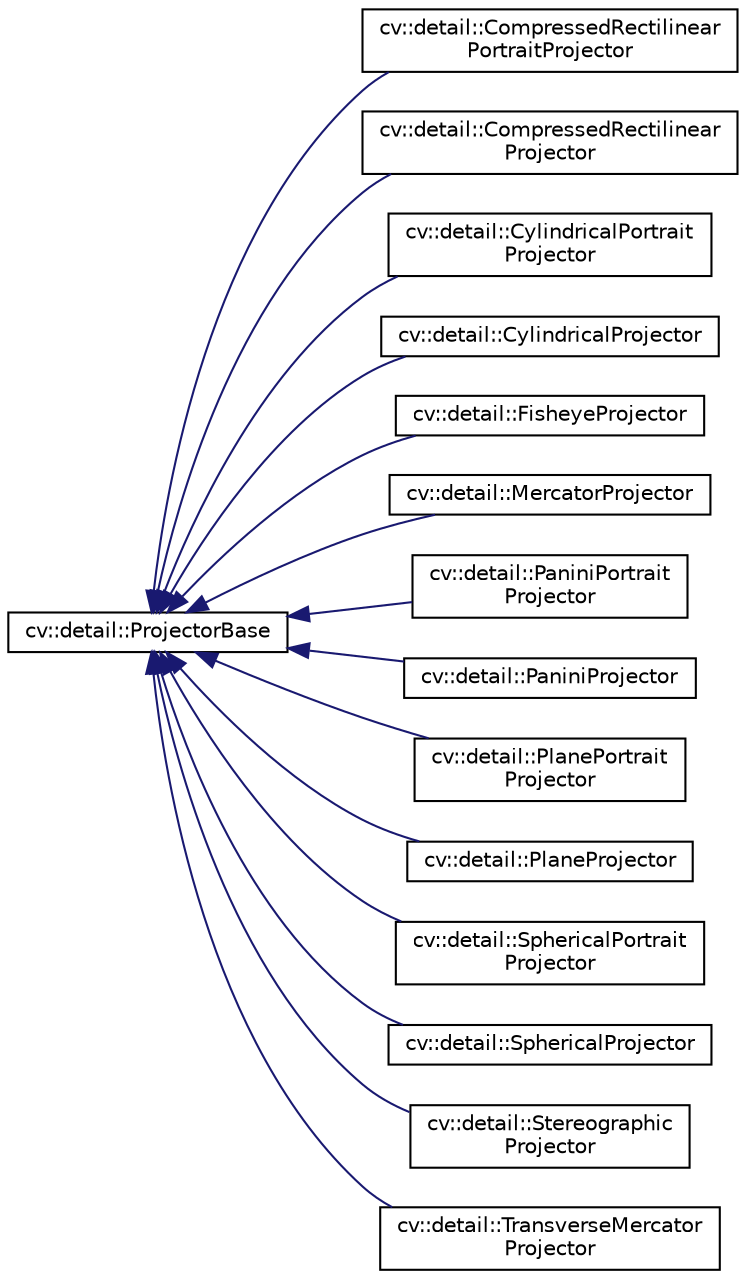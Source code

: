 digraph "Graphical Class Hierarchy"
{
 // LATEX_PDF_SIZE
  edge [fontname="Helvetica",fontsize="10",labelfontname="Helvetica",labelfontsize="10"];
  node [fontname="Helvetica",fontsize="10",shape=record];
  rankdir="LR";
  Node0 [label="cv::detail::ProjectorBase",height=0.2,width=0.4,color="black", fillcolor="white", style="filled",URL="$structcv_1_1detail_1_1_projector_base.html",tooltip=" "];
  Node0 -> Node1 [dir="back",color="midnightblue",fontsize="10",style="solid",fontname="Helvetica"];
  Node1 [label="cv::detail::CompressedRectilinear\lPortraitProjector",height=0.2,width=0.4,color="black", fillcolor="white", style="filled",URL="$structcv_1_1detail_1_1_compressed_rectilinear_portrait_projector.html",tooltip=" "];
  Node0 -> Node2 [dir="back",color="midnightblue",fontsize="10",style="solid",fontname="Helvetica"];
  Node2 [label="cv::detail::CompressedRectilinear\lProjector",height=0.2,width=0.4,color="black", fillcolor="white", style="filled",URL="$structcv_1_1detail_1_1_compressed_rectilinear_projector.html",tooltip=" "];
  Node0 -> Node3 [dir="back",color="midnightblue",fontsize="10",style="solid",fontname="Helvetica"];
  Node3 [label="cv::detail::CylindricalPortrait\lProjector",height=0.2,width=0.4,color="black", fillcolor="white", style="filled",URL="$structcv_1_1detail_1_1_cylindrical_portrait_projector.html",tooltip=" "];
  Node0 -> Node4 [dir="back",color="midnightblue",fontsize="10",style="solid",fontname="Helvetica"];
  Node4 [label="cv::detail::CylindricalProjector",height=0.2,width=0.4,color="black", fillcolor="white", style="filled",URL="$structcv_1_1detail_1_1_cylindrical_projector.html",tooltip=" "];
  Node0 -> Node5 [dir="back",color="midnightblue",fontsize="10",style="solid",fontname="Helvetica"];
  Node5 [label="cv::detail::FisheyeProjector",height=0.2,width=0.4,color="black", fillcolor="white", style="filled",URL="$structcv_1_1detail_1_1_fisheye_projector.html",tooltip=" "];
  Node0 -> Node6 [dir="back",color="midnightblue",fontsize="10",style="solid",fontname="Helvetica"];
  Node6 [label="cv::detail::MercatorProjector",height=0.2,width=0.4,color="black", fillcolor="white", style="filled",URL="$structcv_1_1detail_1_1_mercator_projector.html",tooltip=" "];
  Node0 -> Node7 [dir="back",color="midnightblue",fontsize="10",style="solid",fontname="Helvetica"];
  Node7 [label="cv::detail::PaniniPortrait\lProjector",height=0.2,width=0.4,color="black", fillcolor="white", style="filled",URL="$structcv_1_1detail_1_1_panini_portrait_projector.html",tooltip=" "];
  Node0 -> Node8 [dir="back",color="midnightblue",fontsize="10",style="solid",fontname="Helvetica"];
  Node8 [label="cv::detail::PaniniProjector",height=0.2,width=0.4,color="black", fillcolor="white", style="filled",URL="$structcv_1_1detail_1_1_panini_projector.html",tooltip=" "];
  Node0 -> Node9 [dir="back",color="midnightblue",fontsize="10",style="solid",fontname="Helvetica"];
  Node9 [label="cv::detail::PlanePortrait\lProjector",height=0.2,width=0.4,color="black", fillcolor="white", style="filled",URL="$structcv_1_1detail_1_1_plane_portrait_projector.html",tooltip=" "];
  Node0 -> Node10 [dir="back",color="midnightblue",fontsize="10",style="solid",fontname="Helvetica"];
  Node10 [label="cv::detail::PlaneProjector",height=0.2,width=0.4,color="black", fillcolor="white", style="filled",URL="$structcv_1_1detail_1_1_plane_projector.html",tooltip=" "];
  Node0 -> Node11 [dir="back",color="midnightblue",fontsize="10",style="solid",fontname="Helvetica"];
  Node11 [label="cv::detail::SphericalPortrait\lProjector",height=0.2,width=0.4,color="black", fillcolor="white", style="filled",URL="$structcv_1_1detail_1_1_spherical_portrait_projector.html",tooltip=" "];
  Node0 -> Node12 [dir="back",color="midnightblue",fontsize="10",style="solid",fontname="Helvetica"];
  Node12 [label="cv::detail::SphericalProjector",height=0.2,width=0.4,color="black", fillcolor="white", style="filled",URL="$structcv_1_1detail_1_1_spherical_projector.html",tooltip=" "];
  Node0 -> Node13 [dir="back",color="midnightblue",fontsize="10",style="solid",fontname="Helvetica"];
  Node13 [label="cv::detail::Stereographic\lProjector",height=0.2,width=0.4,color="black", fillcolor="white", style="filled",URL="$structcv_1_1detail_1_1_stereographic_projector.html",tooltip=" "];
  Node0 -> Node14 [dir="back",color="midnightblue",fontsize="10",style="solid",fontname="Helvetica"];
  Node14 [label="cv::detail::TransverseMercator\lProjector",height=0.2,width=0.4,color="black", fillcolor="white", style="filled",URL="$structcv_1_1detail_1_1_transverse_mercator_projector.html",tooltip=" "];
}
